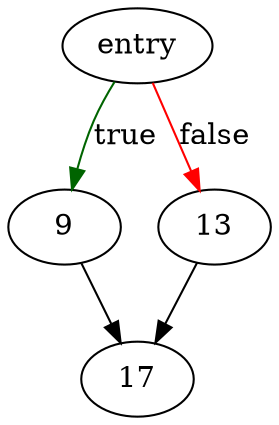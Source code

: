 digraph "sqlite3DbMallocRaw" {
	// Node definitions.
	2 [label=entry];
	9;
	13;
	17;

	// Edge definitions.
	2 -> 9 [
		color=darkgreen
		label=true
	];
	2 -> 13 [
		color=red
		label=false
	];
	9 -> 17;
	13 -> 17;
}